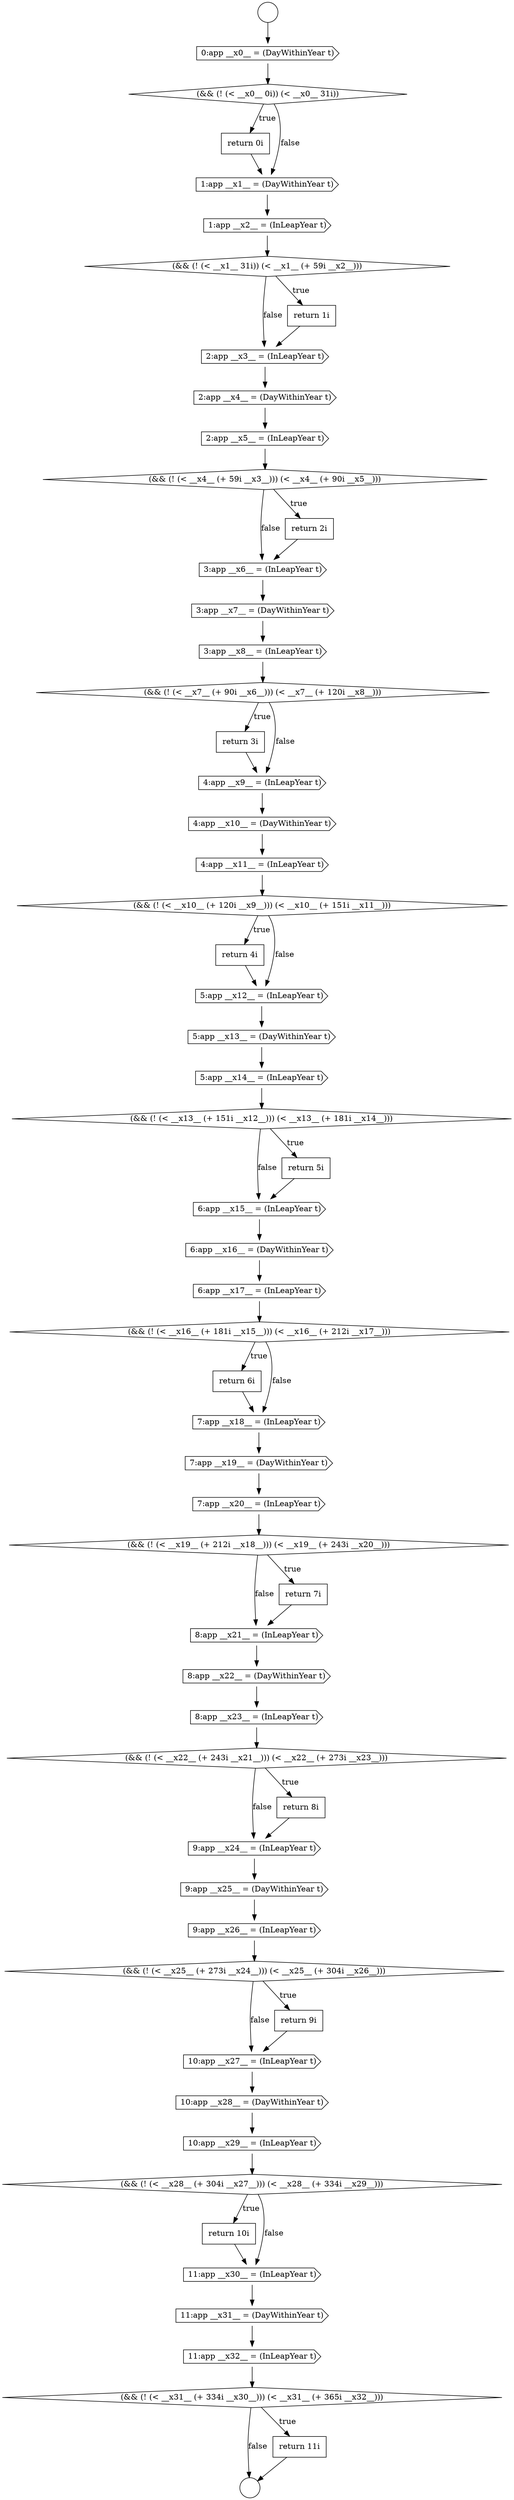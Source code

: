 digraph {
  node21534 [shape=cds, label=<<font color="black">10:app __x27__ = (InLeapYear t)</font>> color="black" fillcolor="white" style=filled]
  node21491 [shape=cds, label=<<font color="black">1:app __x2__ = (InLeapYear t)</font>> color="black" fillcolor="white" style=filled]
  node21510 [shape=cds, label=<<font color="black">5:app __x13__ = (DayWithinYear t)</font>> color="black" fillcolor="white" style=filled]
  node21522 [shape=diamond, label=<<font color="black">(&amp;&amp; (! (&lt; __x19__ (+ 212i __x18__))) (&lt; __x19__ (+ 243i __x20__)))</font>> color="black" fillcolor="white" style=filled]
  node21514 [shape=cds, label=<<font color="black">6:app __x15__ = (InLeapYear t)</font>> color="black" fillcolor="white" style=filled]
  node21496 [shape=cds, label=<<font color="black">2:app __x5__ = (InLeapYear t)</font>> color="black" fillcolor="white" style=filled]
  node21524 [shape=cds, label=<<font color="black">8:app __x21__ = (InLeapYear t)</font>> color="black" fillcolor="white" style=filled]
  node21518 [shape=none, margin=0, label=<<font color="black">
    <table border="0" cellborder="1" cellspacing="0" cellpadding="10">
      <tr><td align="left">return 6i</td></tr>
    </table>
  </font>> color="black" fillcolor="white" style=filled]
  node21531 [shape=cds, label=<<font color="black">9:app __x26__ = (InLeapYear t)</font>> color="black" fillcolor="white" style=filled]
  node21486 [shape=circle label=" " color="black" fillcolor="white" style=filled]
  node21506 [shape=cds, label=<<font color="black">4:app __x11__ = (InLeapYear t)</font>> color="black" fillcolor="white" style=filled]
  node21521 [shape=cds, label=<<font color="black">7:app __x20__ = (InLeapYear t)</font>> color="black" fillcolor="white" style=filled]
  node21499 [shape=cds, label=<<font color="black">3:app __x6__ = (InLeapYear t)</font>> color="black" fillcolor="white" style=filled]
  node21538 [shape=none, margin=0, label=<<font color="black">
    <table border="0" cellborder="1" cellspacing="0" cellpadding="10">
      <tr><td align="left">return 10i</td></tr>
    </table>
  </font>> color="black" fillcolor="white" style=filled]
  node21517 [shape=diamond, label=<<font color="black">(&amp;&amp; (! (&lt; __x16__ (+ 181i __x15__))) (&lt; __x16__ (+ 212i __x17__)))</font>> color="black" fillcolor="white" style=filled]
  node21503 [shape=none, margin=0, label=<<font color="black">
    <table border="0" cellborder="1" cellspacing="0" cellpadding="10">
      <tr><td align="left">return 3i</td></tr>
    </table>
  </font>> color="black" fillcolor="white" style=filled]
  node21494 [shape=cds, label=<<font color="black">2:app __x3__ = (InLeapYear t)</font>> color="black" fillcolor="white" style=filled]
  node21530 [shape=cds, label=<<font color="black">9:app __x25__ = (DayWithinYear t)</font>> color="black" fillcolor="white" style=filled]
  node21525 [shape=cds, label=<<font color="black">8:app __x22__ = (DayWithinYear t)</font>> color="black" fillcolor="white" style=filled]
  node21520 [shape=cds, label=<<font color="black">7:app __x19__ = (DayWithinYear t)</font>> color="black" fillcolor="white" style=filled]
  node21542 [shape=diamond, label=<<font color="black">(&amp;&amp; (! (&lt; __x31__ (+ 334i __x30__))) (&lt; __x31__ (+ 365i __x32__)))</font>> color="black" fillcolor="white" style=filled]
  node21507 [shape=diamond, label=<<font color="black">(&amp;&amp; (! (&lt; __x10__ (+ 120i __x9__))) (&lt; __x10__ (+ 151i __x11__)))</font>> color="black" fillcolor="white" style=filled]
  node21502 [shape=diamond, label=<<font color="black">(&amp;&amp; (! (&lt; __x7__ (+ 90i __x6__))) (&lt; __x7__ (+ 120i __x8__)))</font>> color="black" fillcolor="white" style=filled]
  node21511 [shape=cds, label=<<font color="black">5:app __x14__ = (InLeapYear t)</font>> color="black" fillcolor="white" style=filled]
  node21498 [shape=none, margin=0, label=<<font color="black">
    <table border="0" cellborder="1" cellspacing="0" cellpadding="10">
      <tr><td align="left">return 2i</td></tr>
    </table>
  </font>> color="black" fillcolor="white" style=filled]
  node21533 [shape=none, margin=0, label=<<font color="black">
    <table border="0" cellborder="1" cellspacing="0" cellpadding="10">
      <tr><td align="left">return 9i</td></tr>
    </table>
  </font>> color="black" fillcolor="white" style=filled]
  node21539 [shape=cds, label=<<font color="black">11:app __x30__ = (InLeapYear t)</font>> color="black" fillcolor="white" style=filled]
  node21529 [shape=cds, label=<<font color="black">9:app __x24__ = (InLeapYear t)</font>> color="black" fillcolor="white" style=filled]
  node21543 [shape=none, margin=0, label=<<font color="black">
    <table border="0" cellborder="1" cellspacing="0" cellpadding="10">
      <tr><td align="left">return 11i</td></tr>
    </table>
  </font>> color="black" fillcolor="white" style=filled]
  node21516 [shape=cds, label=<<font color="black">6:app __x17__ = (InLeapYear t)</font>> color="black" fillcolor="white" style=filled]
  node21492 [shape=diamond, label=<<font color="black">(&amp;&amp; (! (&lt; __x1__ 31i)) (&lt; __x1__ (+ 59i __x2__)))</font>> color="black" fillcolor="white" style=filled]
  node21519 [shape=cds, label=<<font color="black">7:app __x18__ = (InLeapYear t)</font>> color="black" fillcolor="white" style=filled]
  node21485 [shape=circle label=" " color="black" fillcolor="white" style=filled]
  node21526 [shape=cds, label=<<font color="black">8:app __x23__ = (InLeapYear t)</font>> color="black" fillcolor="white" style=filled]
  node21495 [shape=cds, label=<<font color="black">2:app __x4__ = (DayWithinYear t)</font>> color="black" fillcolor="white" style=filled]
  node21536 [shape=cds, label=<<font color="black">10:app __x29__ = (InLeapYear t)</font>> color="black" fillcolor="white" style=filled]
  node21523 [shape=none, margin=0, label=<<font color="black">
    <table border="0" cellborder="1" cellspacing="0" cellpadding="10">
      <tr><td align="left">return 7i</td></tr>
    </table>
  </font>> color="black" fillcolor="white" style=filled]
  node21497 [shape=diamond, label=<<font color="black">(&amp;&amp; (! (&lt; __x4__ (+ 59i __x3__))) (&lt; __x4__ (+ 90i __x5__)))</font>> color="black" fillcolor="white" style=filled]
  node21527 [shape=diamond, label=<<font color="black">(&amp;&amp; (! (&lt; __x22__ (+ 243i __x21__))) (&lt; __x22__ (+ 273i __x23__)))</font>> color="black" fillcolor="white" style=filled]
  node21493 [shape=none, margin=0, label=<<font color="black">
    <table border="0" cellborder="1" cellspacing="0" cellpadding="10">
      <tr><td align="left">return 1i</td></tr>
    </table>
  </font>> color="black" fillcolor="white" style=filled]
  node21540 [shape=cds, label=<<font color="black">11:app __x31__ = (DayWithinYear t)</font>> color="black" fillcolor="white" style=filled]
  node21508 [shape=none, margin=0, label=<<font color="black">
    <table border="0" cellborder="1" cellspacing="0" cellpadding="10">
      <tr><td align="left">return 4i</td></tr>
    </table>
  </font>> color="black" fillcolor="white" style=filled]
  node21488 [shape=diamond, label=<<font color="black">(&amp;&amp; (! (&lt; __x0__ 0i)) (&lt; __x0__ 31i))</font>> color="black" fillcolor="white" style=filled]
  node21513 [shape=none, margin=0, label=<<font color="black">
    <table border="0" cellborder="1" cellspacing="0" cellpadding="10">
      <tr><td align="left">return 5i</td></tr>
    </table>
  </font>> color="black" fillcolor="white" style=filled]
  node21489 [shape=none, margin=0, label=<<font color="black">
    <table border="0" cellborder="1" cellspacing="0" cellpadding="10">
      <tr><td align="left">return 0i</td></tr>
    </table>
  </font>> color="black" fillcolor="white" style=filled]
  node21515 [shape=cds, label=<<font color="black">6:app __x16__ = (DayWithinYear t)</font>> color="black" fillcolor="white" style=filled]
  node21512 [shape=diamond, label=<<font color="black">(&amp;&amp; (! (&lt; __x13__ (+ 151i __x12__))) (&lt; __x13__ (+ 181i __x14__)))</font>> color="black" fillcolor="white" style=filled]
  node21532 [shape=diamond, label=<<font color="black">(&amp;&amp; (! (&lt; __x25__ (+ 273i __x24__))) (&lt; __x25__ (+ 304i __x26__)))</font>> color="black" fillcolor="white" style=filled]
  node21535 [shape=cds, label=<<font color="black">10:app __x28__ = (DayWithinYear t)</font>> color="black" fillcolor="white" style=filled]
  node21501 [shape=cds, label=<<font color="black">3:app __x8__ = (InLeapYear t)</font>> color="black" fillcolor="white" style=filled]
  node21505 [shape=cds, label=<<font color="black">4:app __x10__ = (DayWithinYear t)</font>> color="black" fillcolor="white" style=filled]
  node21504 [shape=cds, label=<<font color="black">4:app __x9__ = (InLeapYear t)</font>> color="black" fillcolor="white" style=filled]
  node21537 [shape=diamond, label=<<font color="black">(&amp;&amp; (! (&lt; __x28__ (+ 304i __x27__))) (&lt; __x28__ (+ 334i __x29__)))</font>> color="black" fillcolor="white" style=filled]
  node21487 [shape=cds, label=<<font color="black">0:app __x0__ = (DayWithinYear t)</font>> color="black" fillcolor="white" style=filled]
  node21528 [shape=none, margin=0, label=<<font color="black">
    <table border="0" cellborder="1" cellspacing="0" cellpadding="10">
      <tr><td align="left">return 8i</td></tr>
    </table>
  </font>> color="black" fillcolor="white" style=filled]
  node21509 [shape=cds, label=<<font color="black">5:app __x12__ = (InLeapYear t)</font>> color="black" fillcolor="white" style=filled]
  node21541 [shape=cds, label=<<font color="black">11:app __x32__ = (InLeapYear t)</font>> color="black" fillcolor="white" style=filled]
  node21500 [shape=cds, label=<<font color="black">3:app __x7__ = (DayWithinYear t)</font>> color="black" fillcolor="white" style=filled]
  node21490 [shape=cds, label=<<font color="black">1:app __x1__ = (DayWithinYear t)</font>> color="black" fillcolor="white" style=filled]
  node21531 -> node21532 [ color="black"]
  node21487 -> node21488 [ color="black"]
  node21501 -> node21502 [ color="black"]
  node21500 -> node21501 [ color="black"]
  node21499 -> node21500 [ color="black"]
  node21496 -> node21497 [ color="black"]
  node21534 -> node21535 [ color="black"]
  node21541 -> node21542 [ color="black"]
  node21513 -> node21514 [ color="black"]
  node21504 -> node21505 [ color="black"]
  node21515 -> node21516 [ color="black"]
  node21485 -> node21487 [ color="black"]
  node21512 -> node21513 [label=<<font color="black">true</font>> color="black"]
  node21512 -> node21514 [label=<<font color="black">false</font>> color="black"]
  node21511 -> node21512 [ color="black"]
  node21502 -> node21503 [label=<<font color="black">true</font>> color="black"]
  node21502 -> node21504 [label=<<font color="black">false</font>> color="black"]
  node21521 -> node21522 [ color="black"]
  node21505 -> node21506 [ color="black"]
  node21535 -> node21536 [ color="black"]
  node21503 -> node21504 [ color="black"]
  node21497 -> node21498 [label=<<font color="black">true</font>> color="black"]
  node21497 -> node21499 [label=<<font color="black">false</font>> color="black"]
  node21540 -> node21541 [ color="black"]
  node21492 -> node21493 [label=<<font color="black">true</font>> color="black"]
  node21492 -> node21494 [label=<<font color="black">false</font>> color="black"]
  node21536 -> node21537 [ color="black"]
  node21510 -> node21511 [ color="black"]
  node21529 -> node21530 [ color="black"]
  node21491 -> node21492 [ color="black"]
  node21538 -> node21539 [ color="black"]
  node21539 -> node21540 [ color="black"]
  node21543 -> node21486 [ color="black"]
  node21520 -> node21521 [ color="black"]
  node21528 -> node21529 [ color="black"]
  node21493 -> node21494 [ color="black"]
  node21508 -> node21509 [ color="black"]
  node21490 -> node21491 [ color="black"]
  node21516 -> node21517 [ color="black"]
  node21495 -> node21496 [ color="black"]
  node21533 -> node21534 [ color="black"]
  node21517 -> node21518 [label=<<font color="black">true</font>> color="black"]
  node21517 -> node21519 [label=<<font color="black">false</font>> color="black"]
  node21507 -> node21508 [label=<<font color="black">true</font>> color="black"]
  node21507 -> node21509 [label=<<font color="black">false</font>> color="black"]
  node21526 -> node21527 [ color="black"]
  node21530 -> node21531 [ color="black"]
  node21494 -> node21495 [ color="black"]
  node21509 -> node21510 [ color="black"]
  node21522 -> node21523 [label=<<font color="black">true</font>> color="black"]
  node21522 -> node21524 [label=<<font color="black">false</font>> color="black"]
  node21527 -> node21528 [label=<<font color="black">true</font>> color="black"]
  node21527 -> node21529 [label=<<font color="black">false</font>> color="black"]
  node21514 -> node21515 [ color="black"]
  node21542 -> node21543 [label=<<font color="black">true</font>> color="black"]
  node21542 -> node21486 [label=<<font color="black">false</font>> color="black"]
  node21488 -> node21489 [label=<<font color="black">true</font>> color="black"]
  node21488 -> node21490 [label=<<font color="black">false</font>> color="black"]
  node21537 -> node21538 [label=<<font color="black">true</font>> color="black"]
  node21537 -> node21539 [label=<<font color="black">false</font>> color="black"]
  node21489 -> node21490 [ color="black"]
  node21532 -> node21533 [label=<<font color="black">true</font>> color="black"]
  node21532 -> node21534 [label=<<font color="black">false</font>> color="black"]
  node21525 -> node21526 [ color="black"]
  node21524 -> node21525 [ color="black"]
  node21523 -> node21524 [ color="black"]
  node21506 -> node21507 [ color="black"]
  node21498 -> node21499 [ color="black"]
  node21519 -> node21520 [ color="black"]
  node21518 -> node21519 [ color="black"]
}
